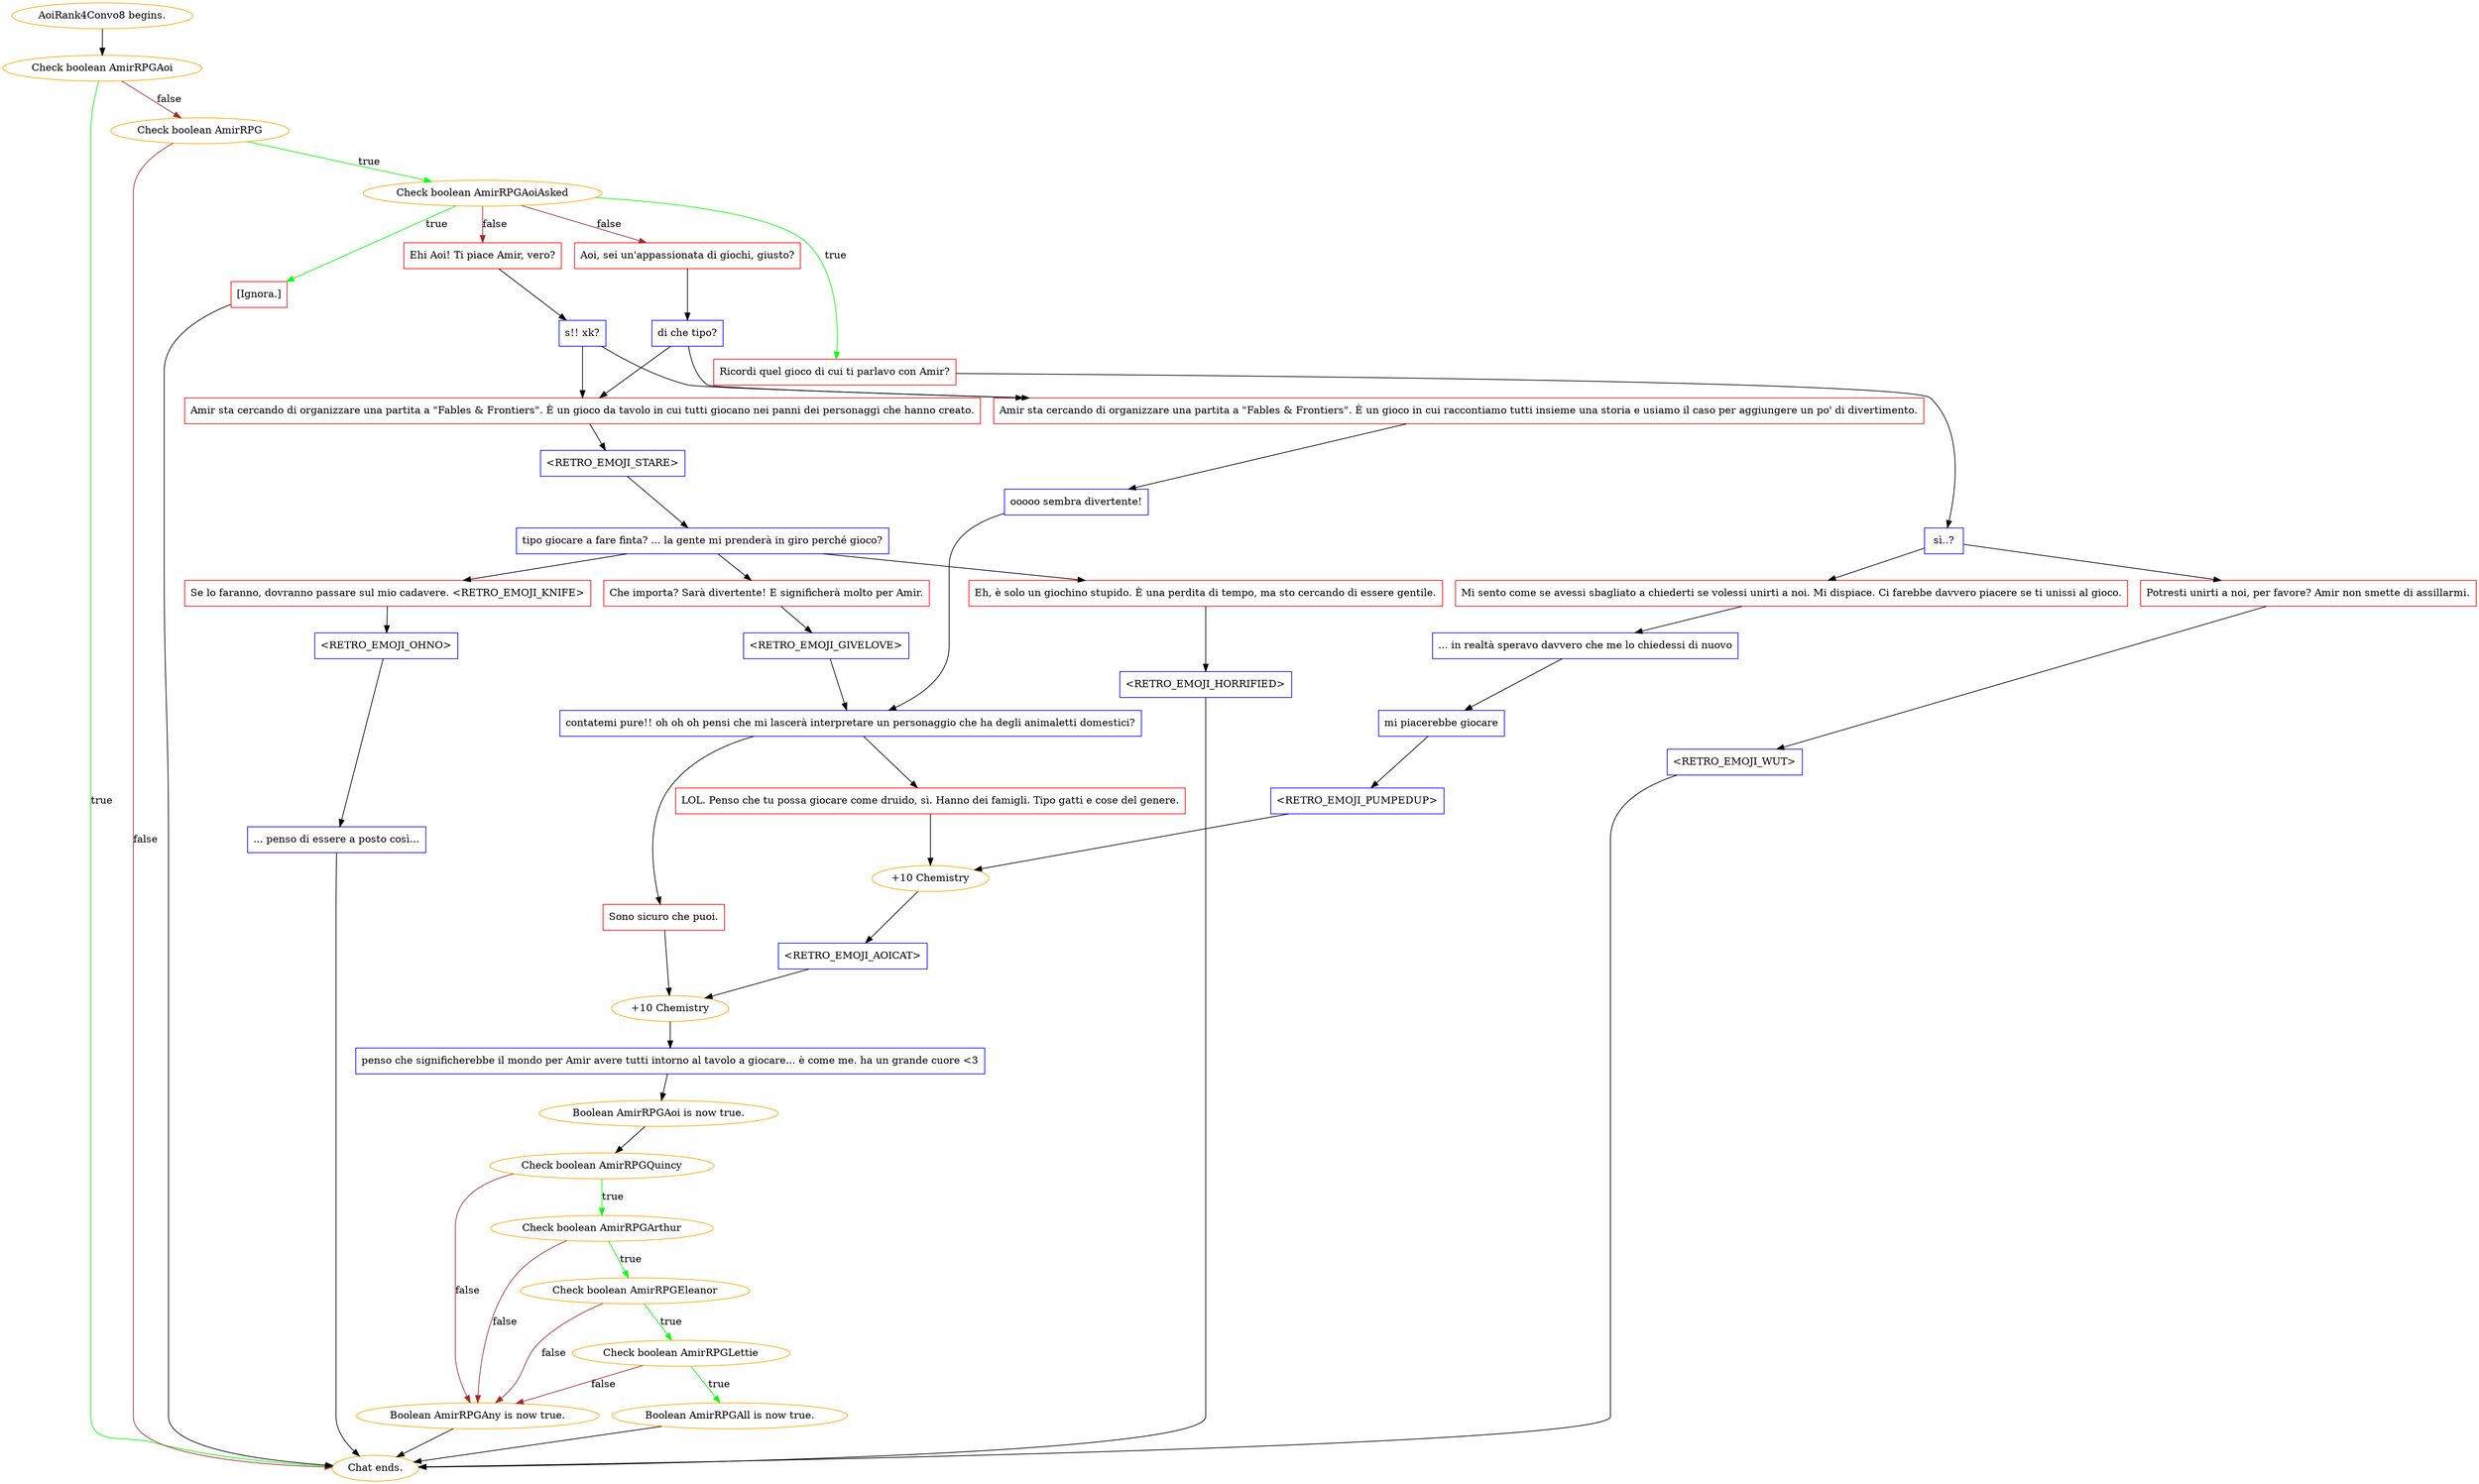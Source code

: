 digraph {
	"AoiRank4Convo8 begins." [color=orange];
		"AoiRank4Convo8 begins." -> j898937519;
	j898937519 [label="Check boolean AmirRPGAoi",color=orange];
		j898937519 -> "Chat ends." [label=true,color=green];
		j898937519 -> j3050584205 [label=false,color=brown];
	"Chat ends." [color=orange];
	j3050584205 [label="Check boolean AmirRPG",color=orange];
		j3050584205 -> j3798034211 [label=true,color=green];
		j3050584205 -> "Chat ends." [label=false,color=brown];
	j3798034211 [label="Check boolean AmirRPGAoiAsked",color=orange];
		j3798034211 -> j3279796009 [label=true,color=green];
		j3798034211 -> j4060732423 [label=true,color=green];
		j3798034211 -> j553333379 [label=false,color=brown];
		j3798034211 -> j1284110222 [label=false,color=brown];
	j3279796009 [label="Ricordi quel gioco di cui ti parlavo con Amir?",shape=box,color=red];
		j3279796009 -> j1143364761;
	j4060732423 [label="[Ignora.]",shape=box,color=red];
		j4060732423 -> "Chat ends.";
	j553333379 [label="Ehi Aoi! Ti piace Amir, vero?",shape=box,color=red];
		j553333379 -> j3526500049;
	j1284110222 [label="Aoi, sei un'appassionata di giochi, giusto?",shape=box,color=red];
		j1284110222 -> j3007499677;
	j1143364761 [label="sì..?",shape=box,color=blue];
		j1143364761 -> j923822290;
		j1143364761 -> j913968556;
	j3526500049 [label="s!! xk?",shape=box,color=blue];
		j3526500049 -> j627878042;
		j3526500049 -> j1993079119;
	j3007499677 [label="di che tipo?",shape=box,color=blue];
		j3007499677 -> j627878042;
		j3007499677 -> j1993079119;
	j923822290 [label="Mi sento come se avessi sbagliato a chiederti se volessi unirti a noi. Mi dispiace. Ci farebbe davvero piacere se ti unissi al gioco.",shape=box,color=red];
		j923822290 -> j1924521229;
	j913968556 [label="Potresti unirti a noi, per favore? Amir non smette di assillarmi.",shape=box,color=red];
		j913968556 -> j3957335874;
	j627878042 [label="Amir sta cercando di organizzare una partita a \"Fables & Frontiers\". È un gioco da tavolo in cui tutti giocano nei panni dei personaggi che hanno creato.",shape=box,color=red];
		j627878042 -> j356169622;
	j1993079119 [label="Amir sta cercando di organizzare una partita a \"Fables & Frontiers\". È un gioco in cui raccontiamo tutti insieme una storia e usiamo il caso per aggiungere un po' di divertimento.",shape=box,color=red];
		j1993079119 -> j1637226454;
	j1924521229 [label="... in realtà speravo davvero che me lo chiedessi di nuovo",shape=box,color=blue];
		j1924521229 -> j3233820887;
	j3957335874 [label="<RETRO_EMOJI_WUT>",shape=box,color=blue];
		j3957335874 -> "Chat ends.";
	j356169622 [label="<RETRO_EMOJI_STARE>",shape=box,color=blue];
		j356169622 -> j3288399169;
	j1637226454 [label="ooooo sembra divertente!",shape=box,color=blue];
		j1637226454 -> j2943298350;
	j3233820887 [label="mi piacerebbe giocare",shape=box,color=blue];
		j3233820887 -> j2732708042;
	j3288399169 [label="tipo giocare a fare finta? ... la gente mi prenderà in giro perché gioco?",shape=box,color=blue];
		j3288399169 -> j1439668367;
		j3288399169 -> j3961165145;
		j3288399169 -> j3227930787;
	j2943298350 [label="contatemi pure!! oh oh oh pensi che mi lascerà interpretare un personaggio che ha degli animaletti domestici?",shape=box,color=blue];
		j2943298350 -> j2845782935;
		j2943298350 -> j2530681937;
	j2732708042 [label="<RETRO_EMOJI_PUMPEDUP>",shape=box,color=blue];
		j2732708042 -> j407175764;
	j1439668367 [label="Eh, è solo un giochino stupido. È una perdita di tempo, ma sto cercando di essere gentile.",shape=box,color=red];
		j1439668367 -> j1160114699;
	j3961165145 [label="Se lo faranno, dovranno passare sul mio cadavere. <RETRO_EMOJI_KNIFE>",shape=box,color=red];
		j3961165145 -> j2372286855;
	j3227930787 [label="Che importa? Sarà divertente! E significherà molto per Amir.",shape=box,color=red];
		j3227930787 -> j1459963604;
	j2845782935 [label="LOL. Penso che tu possa giocare come druido, sì. Hanno dei famigli. Tipo gatti e cose del genere.",shape=box,color=red];
		j2845782935 -> j407175764;
	j2530681937 [label="Sono sicuro che puoi.",shape=box,color=red];
		j2530681937 -> j1940081910;
	j407175764 [label="+10 Chemistry",color=orange];
		j407175764 -> j1444133377;
	j1160114699 [label="<RETRO_EMOJI_HORRIFIED>",shape=box,color=blue];
		j1160114699 -> "Chat ends.";
	j2372286855 [label="<RETRO_EMOJI_OHNO>",shape=box,color=blue];
		j2372286855 -> j125056756;
	j1459963604 [label="<RETRO_EMOJI_GIVELOVE>",shape=box,color=blue];
		j1459963604 -> j2943298350;
	j1940081910 [label="+10 Chemistry",color=orange];
		j1940081910 -> j3317060536;
	j1444133377 [label="<RETRO_EMOJI_AOICAT>",shape=box,color=blue];
		j1444133377 -> j1940081910;
	j125056756 [label="... penso di essere a posto così...",shape=box,color=blue];
		j125056756 -> "Chat ends.";
	j3317060536 [label="penso che significherebbe il mondo per Amir avere tutti intorno al tavolo a giocare... è come me. ha un grande cuore <3",shape=box,color=blue];
		j3317060536 -> j2166522801;
	j2166522801 [label="Boolean AmirRPGAoi is now true.",color=orange];
		j2166522801 -> j1687186872;
	j1687186872 [label="Check boolean AmirRPGQuincy",color=orange];
		j1687186872 -> j2937353572 [label=true,color=green];
		j1687186872 -> j1992773596 [label=false,color=brown];
	j2937353572 [label="Check boolean AmirRPGArthur",color=orange];
		j2937353572 -> j1760217149 [label=true,color=green];
		j2937353572 -> j1992773596 [label=false,color=brown];
	j1992773596 [label="Boolean AmirRPGAny is now true.",color=orange];
		j1992773596 -> "Chat ends.";
	j1760217149 [label="Check boolean AmirRPGEleanor",color=orange];
		j1760217149 -> j2625085541 [label=true,color=green];
		j1760217149 -> j1992773596 [label=false,color=brown];
	j2625085541 [label="Check boolean AmirRPGLettie",color=orange];
		j2625085541 -> j2677000302 [label=true,color=green];
		j2625085541 -> j1992773596 [label=false,color=brown];
	j2677000302 [label="Boolean AmirRPGAll is now true.",color=orange];
		j2677000302 -> "Chat ends.";
}